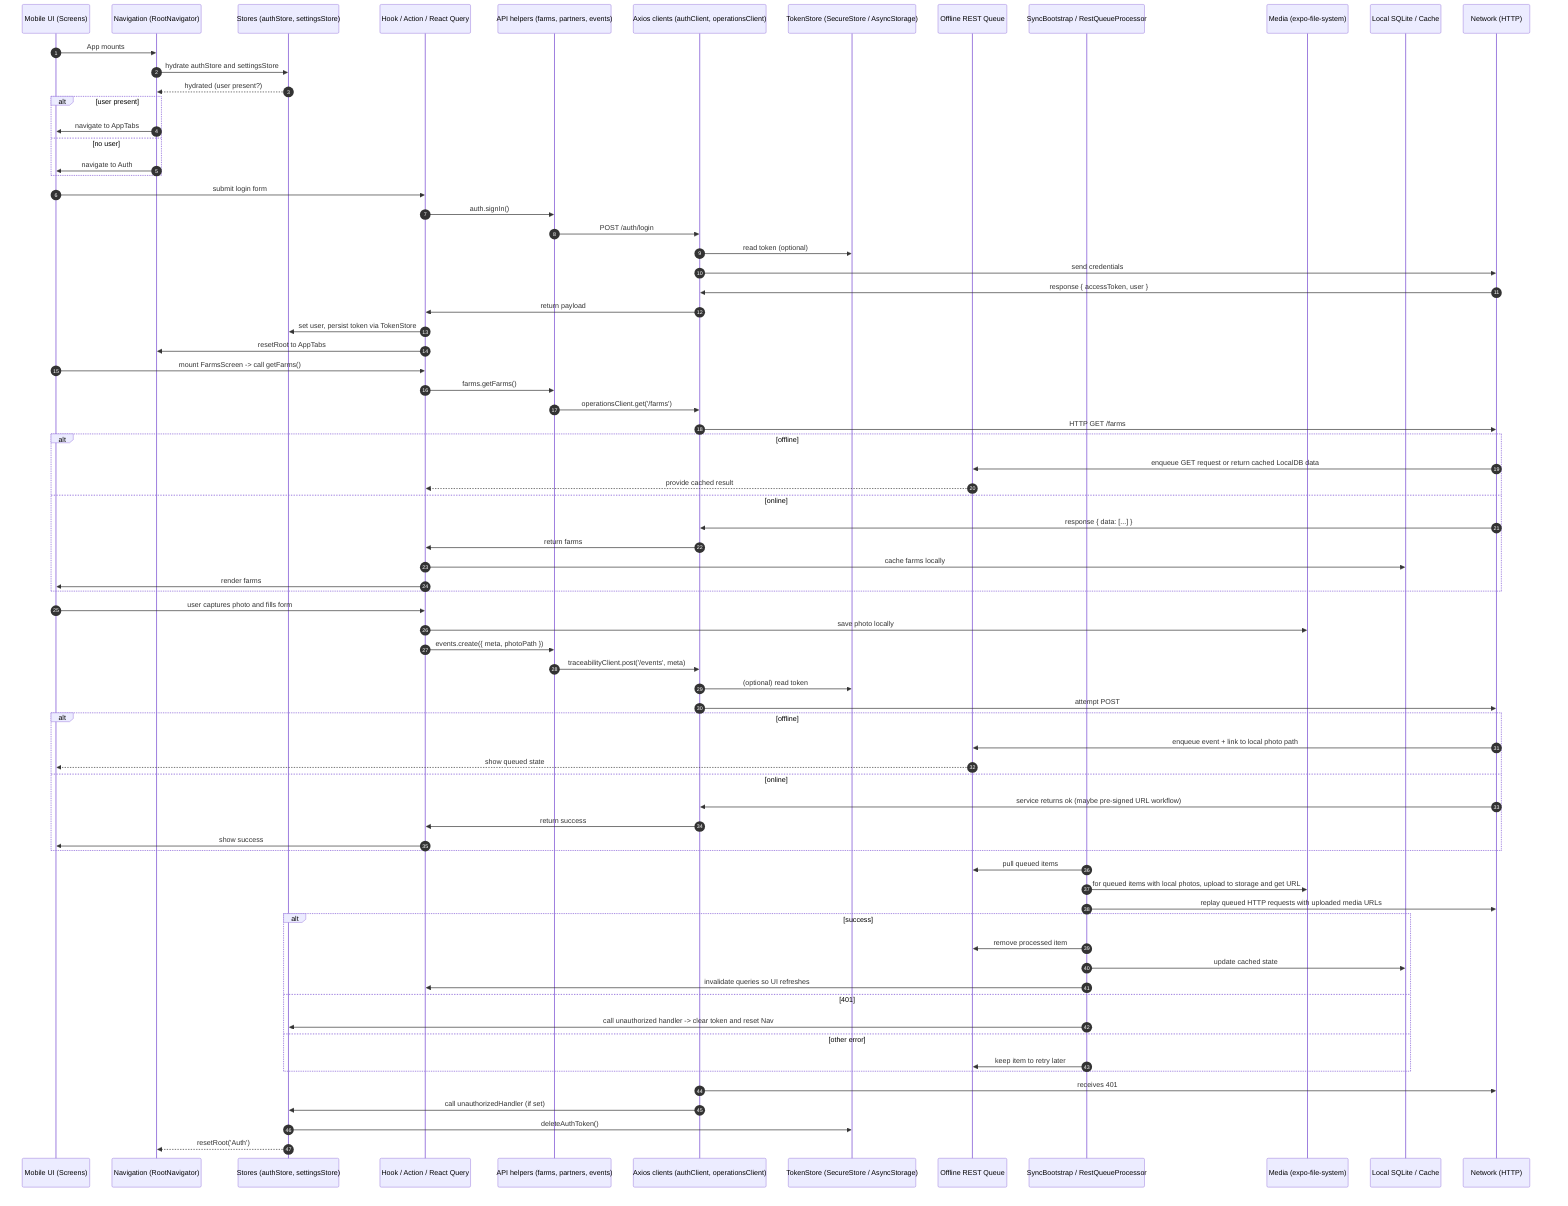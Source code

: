 %% Mobile-only sequence diagram
sequenceDiagram
  autonumber
  participant UI as Mobile UI (Screens)
  participant Nav as Navigation (RootNavigator)
  participant Store as Stores (authStore, settingsStore)
  participant Hook as Hook / Action / React Query
  participant Api as API helpers (farms, partners, events)
  participant Client as Axios clients (authClient, operationsClient)
  participant TokenStore as TokenStore (SecureStore / AsyncStorage)
  participant OfflineQueue as Offline REST Queue
  participant Sync as SyncBootstrap / RestQueueProcessor
  participant MediaFS as Media (expo-file-system)
  participant LocalDB as Local SQLite / Cache
  participant Network as Network (HTTP)

  %% App start and hydration
  UI->>Nav: App mounts
  Nav->>Store: hydrate authStore and settingsStore
  Store-->>Nav: hydrated (user present?)
  alt user present
    Nav->>UI: navigate to AppTabs
  else no user
    Nav->>UI: navigate to Auth
  end

  %% User logs in
  UI->>Hook: submit login form
  Hook->>Api: auth.signIn()
  Api->>Client: POST /auth/login
  Client->>TokenStore: read token (optional)
  Client->>Network: send credentials
  Network->>Client: response { accessToken, user }
  Client->>Hook: return payload
  Hook->>Store: set user, persist token via TokenStore
  Hook->>Nav: resetRoot to AppTabs

  %% Fetch farms (list)
  UI->>Hook: mount FarmsScreen -> call getFarms()
  Hook->>Api: farms.getFarms()
  Api->>Client: operationsClient.get('/farms')
  Client->>Network: HTTP GET /farms
  alt offline
    Network->>OfflineQueue: enqueue GET request or return cached LocalDB data
    OfflineQueue-->>Hook: provide cached result
  else online
    Network->>Client: response { data: [...] }
    Client->>Hook: return farms
    Hook->>LocalDB: cache farms locally
    Hook->>UI: render farms
  end

  %% Capture event with photo (traceability)
  UI->>Hook: user captures photo and fills form
  Hook->>MediaFS: save photo locally
  Hook->>Api: events.create({ meta, photoPath })
  Api->>Client: traceabilityClient.post('/events', meta)
  Client->>TokenStore: (optional) read token
  Client->>Network: attempt POST
  alt offline
    Network->>OfflineQueue: enqueue event + link to local photo path
    OfflineQueue-->>UI: show queued state
  else online
    Network->>Client: service returns ok (maybe pre-signed URL workflow)
    Client->>Hook: return success
    Hook->>UI: show success
  end

  %% Background sync processes queued items
  Sync->>OfflineQueue: pull queued items
  Sync->>MediaFS: for queued items with local photos, upload to storage and get URL
  Sync->>Network: replay queued HTTP requests with uploaded media URLs
  alt success
    Sync->>OfflineQueue: remove processed item
    Sync->>LocalDB: update cached state
    Sync->>Hook: invalidate queries so UI refreshes
  else 401
    Sync->>Store: call unauthorized handler -> clear token and reset Nav
  else other error
    Sync->>OfflineQueue: keep item to retry later
  end

  %% Token expiry and 401 flow
  Client->>Network: receives 401
  Client->>Store: call unauthorizedHandler (if set)
  Store->>TokenStore: deleteAuthToken()
  Store-->>Nav: resetRoot('Auth')